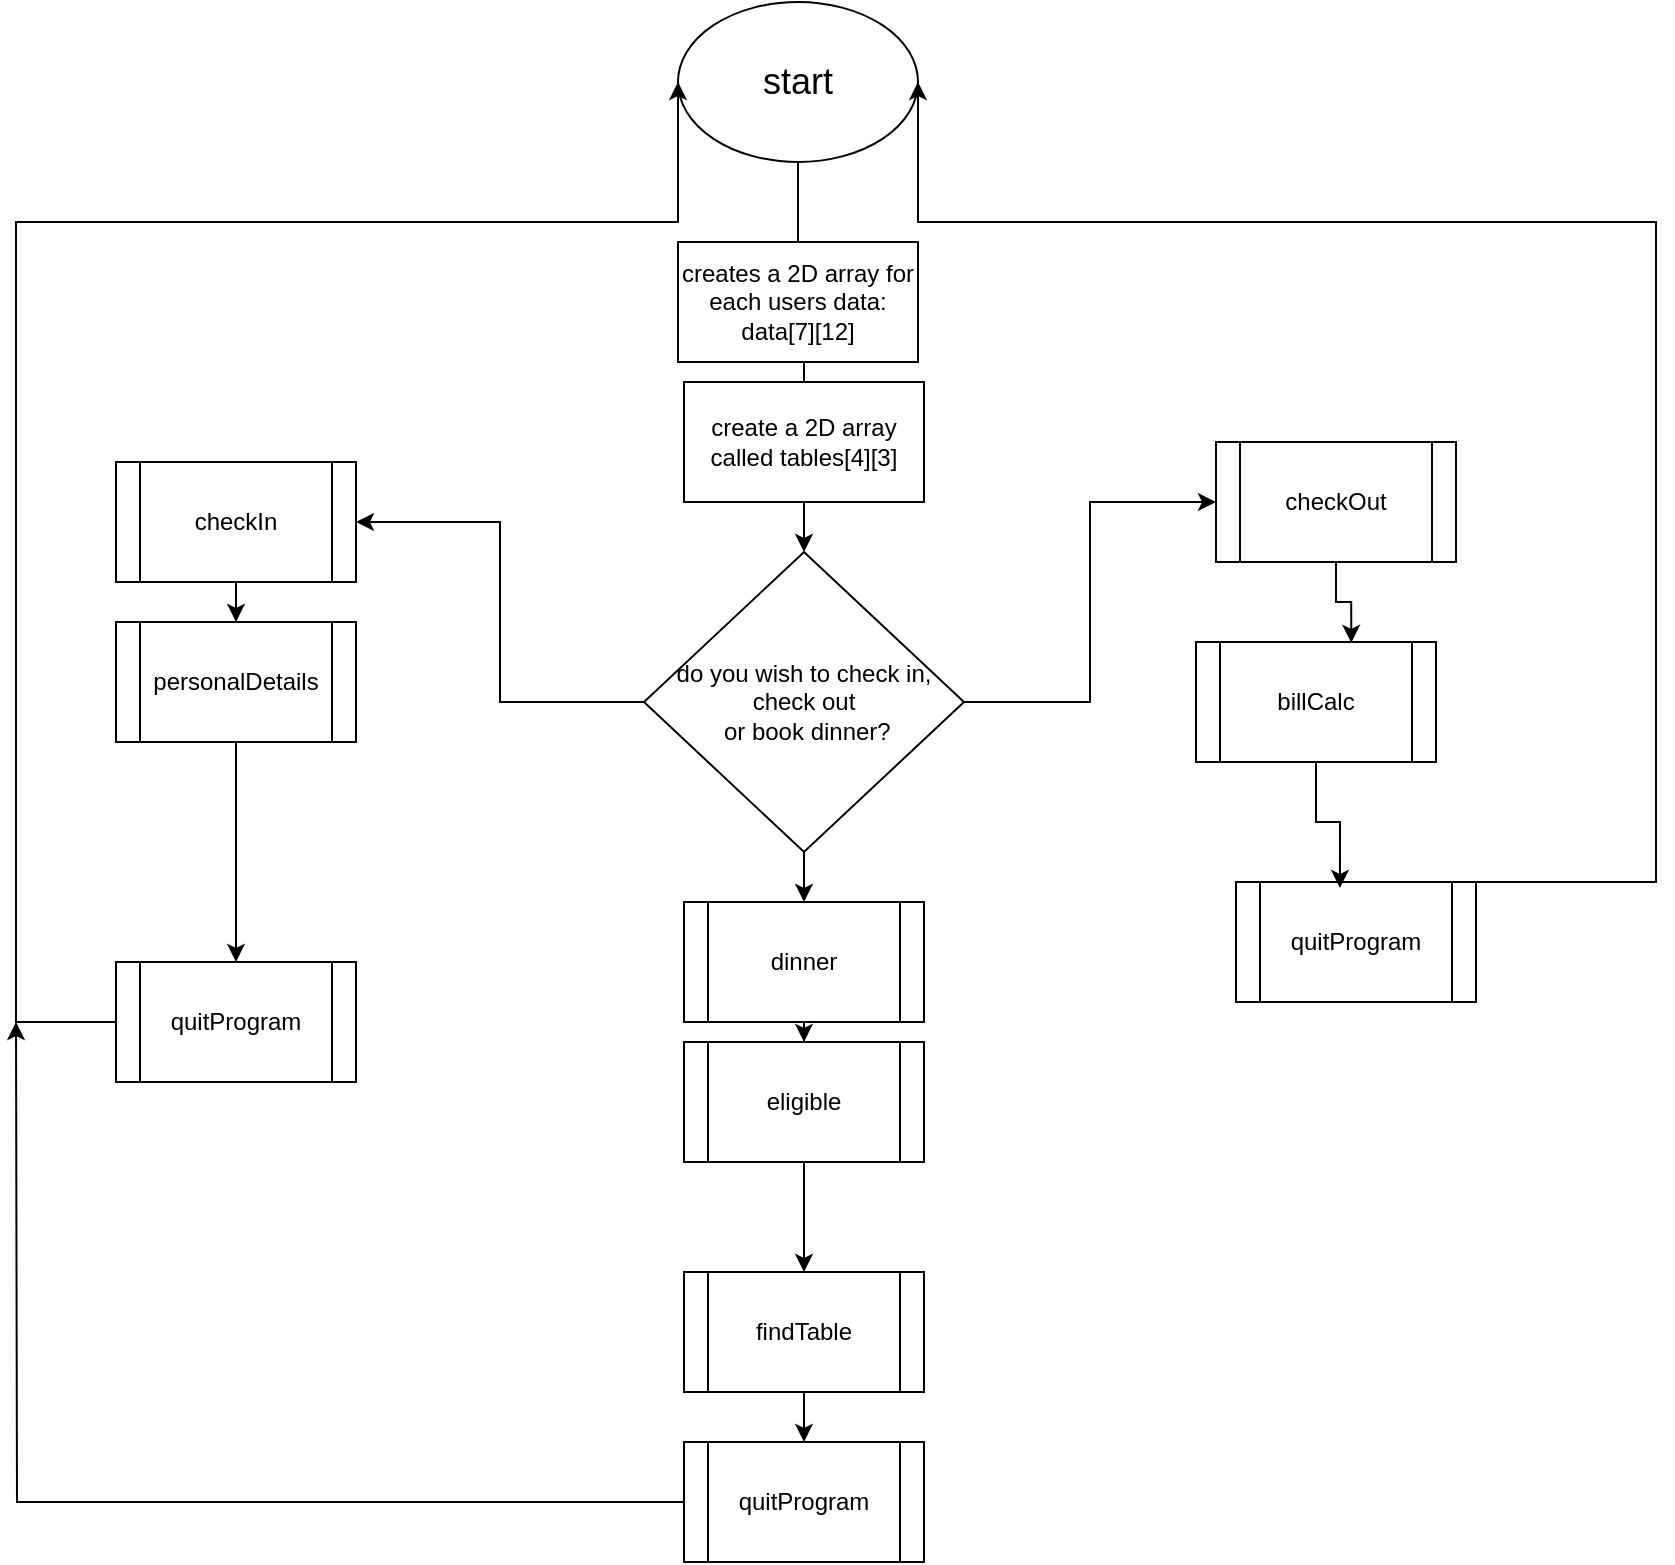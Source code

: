 <mxfile version="24.8.4">
  <diagram name="Page-1" id="GKIm5zr4rOBTvI0o6N9u">
    <mxGraphModel dx="1050" dy="1691" grid="1" gridSize="10" guides="1" tooltips="1" connect="1" arrows="1" fold="1" page="1" pageScale="1" pageWidth="827" pageHeight="1169" math="0" shadow="0">
      <root>
        <mxCell id="0" />
        <mxCell id="1" parent="0" />
        <mxCell id="iYpi32ViGrSebuN5KeIt-3" value="" style="edgeStyle=orthogonalEdgeStyle;rounded=0;orthogonalLoop=1;jettySize=auto;html=1;" parent="1" source="iYpi32ViGrSebuN5KeIt-1" target="iYpi32ViGrSebuN5KeIt-2" edge="1">
          <mxGeometry relative="1" as="geometry" />
        </mxCell>
        <mxCell id="iYpi32ViGrSebuN5KeIt-1" value="&lt;font style=&quot;font-size: 18px;&quot;&gt;start&lt;/font&gt;" style="ellipse;whiteSpace=wrap;html=1;" parent="1" vertex="1">
          <mxGeometry x="351" y="-50" width="120" height="80" as="geometry" />
        </mxCell>
        <mxCell id="iYpi32ViGrSebuN5KeIt-7" style="edgeStyle=orthogonalEdgeStyle;rounded=0;orthogonalLoop=1;jettySize=auto;html=1;entryX=1;entryY=0.5;entryDx=0;entryDy=0;" parent="1" source="iYpi32ViGrSebuN5KeIt-2" target="iYpi32ViGrSebuN5KeIt-4" edge="1">
          <mxGeometry relative="1" as="geometry">
            <mxPoint x="220" y="200" as="targetPoint" />
          </mxGeometry>
        </mxCell>
        <mxCell id="iYpi32ViGrSebuN5KeIt-8" value="" style="edgeStyle=orthogonalEdgeStyle;rounded=0;orthogonalLoop=1;jettySize=auto;html=1;" parent="1" source="iYpi32ViGrSebuN5KeIt-2" target="iYpi32ViGrSebuN5KeIt-5" edge="1">
          <mxGeometry relative="1" as="geometry" />
        </mxCell>
        <mxCell id="iYpi32ViGrSebuN5KeIt-9" style="edgeStyle=orthogonalEdgeStyle;rounded=0;orthogonalLoop=1;jettySize=auto;html=1;entryX=0;entryY=0.5;entryDx=0;entryDy=0;" parent="1" source="iYpi32ViGrSebuN5KeIt-2" target="iYpi32ViGrSebuN5KeIt-6" edge="1">
          <mxGeometry relative="1" as="geometry" />
        </mxCell>
        <mxCell id="iYpi32ViGrSebuN5KeIt-2" value="do you wish to check in,&lt;div&gt;check out&lt;/div&gt;&lt;div&gt;&amp;nbsp;or book dinner?&lt;/div&gt;" style="rhombus;whiteSpace=wrap;html=1;align=center;" parent="1" vertex="1">
          <mxGeometry x="334" y="225" width="160" height="150" as="geometry" />
        </mxCell>
        <mxCell id="iYpi32ViGrSebuN5KeIt-11" value="" style="edgeStyle=orthogonalEdgeStyle;rounded=0;orthogonalLoop=1;jettySize=auto;html=1;" parent="1" source="iYpi32ViGrSebuN5KeIt-4" target="iYpi32ViGrSebuN5KeIt-10" edge="1">
          <mxGeometry relative="1" as="geometry" />
        </mxCell>
        <mxCell id="iYpi32ViGrSebuN5KeIt-4" value="checkIn" style="shape=process;whiteSpace=wrap;html=1;backgroundOutline=1;" parent="1" vertex="1">
          <mxGeometry x="70" y="180" width="120" height="60" as="geometry" />
        </mxCell>
        <mxCell id="iYpi32ViGrSebuN5KeIt-19" value="" style="edgeStyle=orthogonalEdgeStyle;rounded=0;orthogonalLoop=1;jettySize=auto;html=1;" parent="1" source="iYpi32ViGrSebuN5KeIt-5" target="iYpi32ViGrSebuN5KeIt-18" edge="1">
          <mxGeometry relative="1" as="geometry" />
        </mxCell>
        <mxCell id="iYpi32ViGrSebuN5KeIt-5" value="dinner" style="shape=process;whiteSpace=wrap;html=1;backgroundOutline=1;" parent="1" vertex="1">
          <mxGeometry x="354" y="400" width="120" height="60" as="geometry" />
        </mxCell>
        <mxCell id="iYpi32ViGrSebuN5KeIt-6" value="checkOut" style="shape=process;whiteSpace=wrap;html=1;backgroundOutline=1;" parent="1" vertex="1">
          <mxGeometry x="620" y="170" width="120" height="60" as="geometry" />
        </mxCell>
        <mxCell id="heKLa-xPnCjZXeWw5VQV-2" style="edgeStyle=orthogonalEdgeStyle;rounded=0;orthogonalLoop=1;jettySize=auto;html=1;" parent="1" source="iYpi32ViGrSebuN5KeIt-10" target="iYpi32ViGrSebuN5KeIt-16" edge="1">
          <mxGeometry relative="1" as="geometry" />
        </mxCell>
        <mxCell id="iYpi32ViGrSebuN5KeIt-10" value="personalDetails" style="shape=process;whiteSpace=wrap;html=1;backgroundOutline=1;" parent="1" vertex="1">
          <mxGeometry x="70" y="260" width="120" height="60" as="geometry" />
        </mxCell>
        <mxCell id="iYpi32ViGrSebuN5KeIt-22" style="edgeStyle=orthogonalEdgeStyle;rounded=0;orthogonalLoop=1;jettySize=auto;html=1;entryX=0;entryY=0.5;entryDx=0;entryDy=0;" parent="1" source="iYpi32ViGrSebuN5KeIt-16" target="iYpi32ViGrSebuN5KeIt-1" edge="1">
          <mxGeometry relative="1" as="geometry">
            <Array as="points">
              <mxPoint x="20" y="460" />
              <mxPoint x="20" y="60" />
            </Array>
          </mxGeometry>
        </mxCell>
        <mxCell id="iYpi32ViGrSebuN5KeIt-16" value="quitProgram" style="shape=process;whiteSpace=wrap;html=1;backgroundOutline=1;" parent="1" vertex="1">
          <mxGeometry x="70" y="430" width="120" height="60" as="geometry" />
        </mxCell>
        <mxCell id="iYpi32ViGrSebuN5KeIt-21" value="" style="edgeStyle=orthogonalEdgeStyle;rounded=0;orthogonalLoop=1;jettySize=auto;html=1;" parent="1" source="iYpi32ViGrSebuN5KeIt-18" target="iYpi32ViGrSebuN5KeIt-20" edge="1">
          <mxGeometry relative="1" as="geometry" />
        </mxCell>
        <mxCell id="iYpi32ViGrSebuN5KeIt-18" value="eligible" style="shape=process;whiteSpace=wrap;html=1;backgroundOutline=1;" parent="1" vertex="1">
          <mxGeometry x="354" y="470" width="120" height="60" as="geometry" />
        </mxCell>
        <mxCell id="iYpi32ViGrSebuN5KeIt-25" value="" style="edgeStyle=orthogonalEdgeStyle;rounded=0;orthogonalLoop=1;jettySize=auto;html=1;" parent="1" source="iYpi32ViGrSebuN5KeIt-20" target="iYpi32ViGrSebuN5KeIt-23" edge="1">
          <mxGeometry relative="1" as="geometry" />
        </mxCell>
        <mxCell id="iYpi32ViGrSebuN5KeIt-20" value="findTable" style="shape=process;whiteSpace=wrap;html=1;backgroundOutline=1;" parent="1" vertex="1">
          <mxGeometry x="354" y="585" width="120" height="60" as="geometry" />
        </mxCell>
        <mxCell id="iYpi32ViGrSebuN5KeIt-24" style="edgeStyle=orthogonalEdgeStyle;rounded=0;orthogonalLoop=1;jettySize=auto;html=1;" parent="1" source="iYpi32ViGrSebuN5KeIt-23" edge="1">
          <mxGeometry relative="1" as="geometry">
            <mxPoint x="20" y="460" as="targetPoint" />
          </mxGeometry>
        </mxCell>
        <mxCell id="iYpi32ViGrSebuN5KeIt-23" value="quitProgram" style="shape=process;whiteSpace=wrap;html=1;backgroundOutline=1;" parent="1" vertex="1">
          <mxGeometry x="354" y="670" width="120" height="60" as="geometry" />
        </mxCell>
        <mxCell id="iYpi32ViGrSebuN5KeIt-27" value="billCalc" style="shape=process;whiteSpace=wrap;html=1;backgroundOutline=1;" parent="1" vertex="1">
          <mxGeometry x="610" y="270" width="120" height="60" as="geometry" />
        </mxCell>
        <mxCell id="iYpi32ViGrSebuN5KeIt-28" style="edgeStyle=orthogonalEdgeStyle;rounded=0;orthogonalLoop=1;jettySize=auto;html=1;entryX=0.647;entryY=0.007;entryDx=0;entryDy=0;entryPerimeter=0;" parent="1" source="iYpi32ViGrSebuN5KeIt-6" target="iYpi32ViGrSebuN5KeIt-27" edge="1">
          <mxGeometry relative="1" as="geometry" />
        </mxCell>
        <mxCell id="iYpi32ViGrSebuN5KeIt-33" style="edgeStyle=orthogonalEdgeStyle;rounded=0;orthogonalLoop=1;jettySize=auto;html=1;entryX=1;entryY=0.5;entryDx=0;entryDy=0;" parent="1" source="iYpi32ViGrSebuN5KeIt-30" target="iYpi32ViGrSebuN5KeIt-1" edge="1">
          <mxGeometry relative="1" as="geometry">
            <Array as="points">
              <mxPoint x="840" y="390" />
              <mxPoint x="840" y="60" />
            </Array>
          </mxGeometry>
        </mxCell>
        <mxCell id="iYpi32ViGrSebuN5KeIt-30" value="quitProgram" style="shape=process;whiteSpace=wrap;html=1;backgroundOutline=1;" parent="1" vertex="1">
          <mxGeometry x="630" y="390" width="120" height="60" as="geometry" />
        </mxCell>
        <mxCell id="Kp7KoYTgCoLYN2gOnkEI-1" style="edgeStyle=orthogonalEdgeStyle;rounded=0;orthogonalLoop=1;jettySize=auto;html=1;entryX=0.433;entryY=0.05;entryDx=0;entryDy=0;entryPerimeter=0;" parent="1" source="iYpi32ViGrSebuN5KeIt-27" target="iYpi32ViGrSebuN5KeIt-30" edge="1">
          <mxGeometry relative="1" as="geometry" />
        </mxCell>
        <mxCell id="heKLa-xPnCjZXeWw5VQV-1" value="creates a 2D array for each users data:&lt;div&gt;data[7][12]&lt;/div&gt;" style="rounded=0;whiteSpace=wrap;html=1;" parent="1" vertex="1">
          <mxGeometry x="351" y="70" width="120" height="60" as="geometry" />
        </mxCell>
        <mxCell id="kZ-SWJw0bnluUXhNLTbp-2" value="create a 2D array called tables[4][3]" style="rounded=0;whiteSpace=wrap;html=1;" parent="1" vertex="1">
          <mxGeometry x="354" y="140" width="120" height="60" as="geometry" />
        </mxCell>
      </root>
    </mxGraphModel>
  </diagram>
</mxfile>
